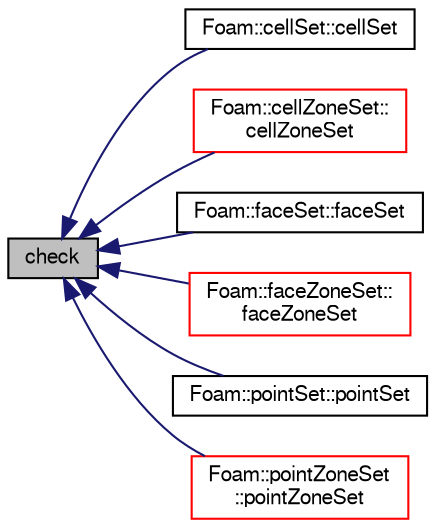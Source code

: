 digraph "check"
{
  bgcolor="transparent";
  edge [fontname="FreeSans",fontsize="10",labelfontname="FreeSans",labelfontsize="10"];
  node [fontname="FreeSans",fontsize="10",shape=record];
  rankdir="LR";
  Node1267 [label="check",height=0.2,width=0.4,color="black", fillcolor="grey75", style="filled", fontcolor="black"];
  Node1267 -> Node1268 [dir="back",color="midnightblue",fontsize="10",style="solid",fontname="FreeSans"];
  Node1268 [label="Foam::cellSet::cellSet",height=0.2,width=0.4,color="black",URL="$a25438.html#ab106718e4f6df2a76b77e2015e8e801d",tooltip="Construct from polyMesh and name. Checks for valid cell ids. "];
  Node1267 -> Node1269 [dir="back",color="midnightblue",fontsize="10",style="solid",fontname="FreeSans"];
  Node1269 [label="Foam::cellZoneSet::\lcellZoneSet",height=0.2,width=0.4,color="red",URL="$a25442.html#a9a2cf8cf2aa415cad5f26b53bd662082",tooltip="Construct from objectRegistry and name. "];
  Node1267 -> Node1281 [dir="back",color="midnightblue",fontsize="10",style="solid",fontname="FreeSans"];
  Node1281 [label="Foam::faceSet::faceSet",height=0.2,width=0.4,color="black",URL="$a25446.html#a62612e5599425428e9412289a22e7576",tooltip="Construct from objectRegistry and name. "];
  Node1267 -> Node1282 [dir="back",color="midnightblue",fontsize="10",style="solid",fontname="FreeSans"];
  Node1282 [label="Foam::faceZoneSet::\lfaceZoneSet",height=0.2,width=0.4,color="red",URL="$a25450.html#ace6e4b16ad35bf8903c38685a92d7789",tooltip="Construct from objectRegistry and name. "];
  Node1267 -> Node1306 [dir="back",color="midnightblue",fontsize="10",style="solid",fontname="FreeSans"];
  Node1306 [label="Foam::pointSet::pointSet",height=0.2,width=0.4,color="black",URL="$a25454.html#a6da63e5b568359dd5c0884887adb2fe7",tooltip="Construct from objectRegistry and name. "];
  Node1267 -> Node1307 [dir="back",color="midnightblue",fontsize="10",style="solid",fontname="FreeSans"];
  Node1307 [label="Foam::pointZoneSet\l::pointZoneSet",height=0.2,width=0.4,color="red",URL="$a25458.html#a30266f36aa376b247f8b93c81213a836",tooltip="Construct from objectRegistry and name. "];
}
